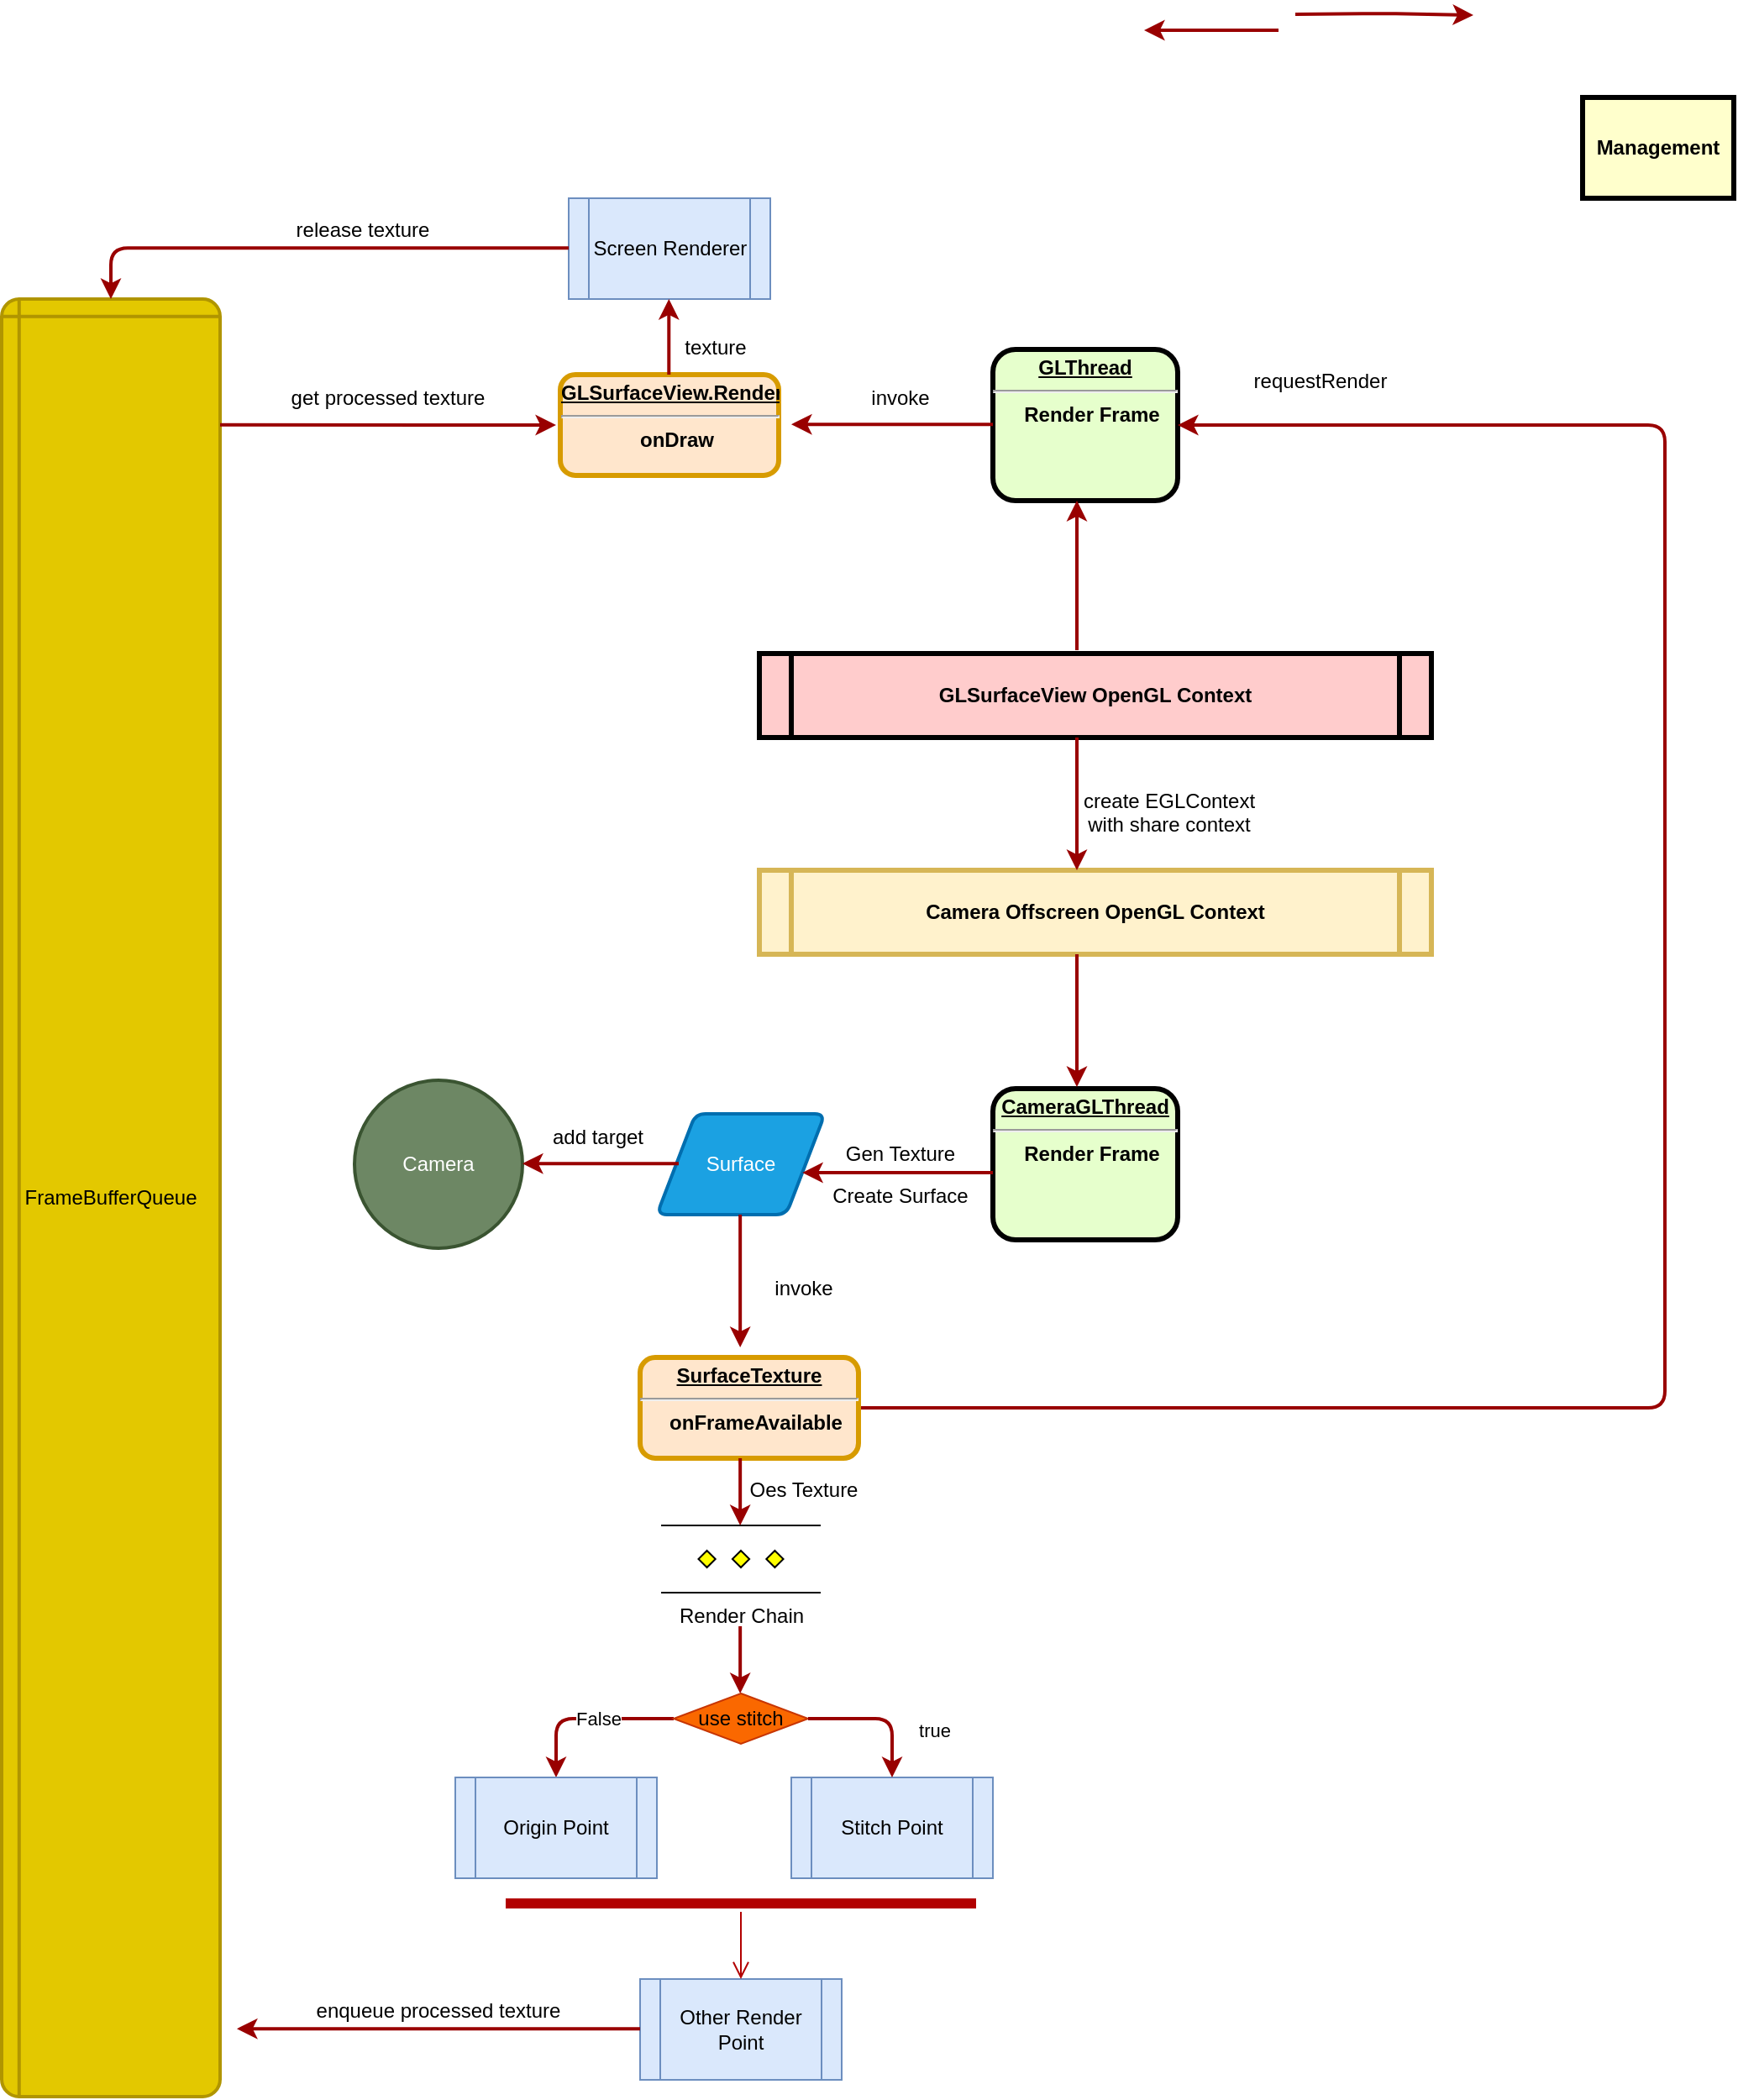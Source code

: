 <mxfile version="21.6.6" type="github">
  <diagram name="Page-1" id="c7558073-3199-34d8-9f00-42111426c3f3">
    <mxGraphModel dx="3429" dy="1688" grid="1" gridSize="10" guides="1" tooltips="1" connect="1" arrows="1" fold="1" page="1" pageScale="1" pageWidth="826" pageHeight="1169" background="none" math="0" shadow="0">
      <root>
        <mxCell id="0" />
        <mxCell id="1" parent="0" />
        <mxCell id="5" value="GLSurfaceView OpenGL Context" style="shape=process;whiteSpace=wrap;align=center;verticalAlign=middle;size=0.048;fontStyle=1;strokeWidth=3;fillColor=#FFCCCC" parent="1" vertex="1">
          <mxGeometry x="201.0" y="391" width="400" height="50" as="geometry" />
        </mxCell>
        <mxCell id="6" value="&lt;p style=&quot;margin: 0px; margin-top: 4px; text-align: center; text-decoration: underline;&quot;&gt;&lt;strong&gt;GLThread&lt;/strong&gt;&lt;/p&gt;&lt;hr&gt;&lt;p style=&quot;margin: 0px; margin-left: 8px;&quot;&gt;Render Frame&lt;/p&gt;" style="verticalAlign=middle;align=center;overflow=fill;fontSize=12;fontFamily=Helvetica;html=1;rounded=1;fontStyle=1;strokeWidth=3;fillColor=#E6FFCC" parent="1" vertex="1">
          <mxGeometry x="340" y="210" width="110" height="90" as="geometry" />
        </mxCell>
        <mxCell id="12" value="Management" style="whiteSpace=wrap;align=center;verticalAlign=middle;fontStyle=1;strokeWidth=3;fillColor=#FFFFCC" parent="1" vertex="1">
          <mxGeometry x="691" y="60.0" width="90" height="60" as="geometry" />
        </mxCell>
        <mxCell id="37" value="" style="edgeStyle=none;noEdgeStyle=1;strokeColor=#990000;strokeWidth=2" parent="1" edge="1">
          <mxGeometry width="100" height="100" relative="1" as="geometry">
            <mxPoint x="520" y="10.526" as="sourcePoint" />
            <mxPoint x="626" y="11" as="targetPoint" />
            <Array as="points">
              <mxPoint x="570" y="10" />
            </Array>
          </mxGeometry>
        </mxCell>
        <mxCell id="67" value="" style="edgeStyle=elbowEdgeStyle;elbow=horizontal;strokeColor=#990000;strokeWidth=2;exitX=1;exitY=0.5;exitDx=0;exitDy=0;entryX=1;entryY=0.5;entryDx=0;entryDy=0;" parent="1" source="LfiOazo-bAknNzq19aFs-124" target="6" edge="1">
          <mxGeometry width="100" height="100" relative="1" as="geometry">
            <mxPoint x="750.41" y="840.5" as="sourcePoint" />
            <mxPoint x="730" y="450" as="targetPoint" />
            <Array as="points">
              <mxPoint x="740" y="720" />
            </Array>
          </mxGeometry>
        </mxCell>
        <mxCell id="68" value="" style="edgeStyle=elbowEdgeStyle;elbow=horizontal;strokeColor=#990000;strokeWidth=2;exitX=0;exitY=0.5;exitDx=0;exitDy=0;" parent="1" source="LfiOazo-bAknNzq19aFs-136" edge="1">
          <mxGeometry width="100" height="100" relative="1" as="geometry">
            <mxPoint x="79.92" y="1020" as="sourcePoint" />
            <mxPoint x="80" y="1060" as="targetPoint" />
            <Array as="points">
              <mxPoint x="80" y="1050" />
            </Array>
          </mxGeometry>
        </mxCell>
        <mxCell id="LfiOazo-bAknNzq19aFs-138" value="False" style="edgeLabel;html=1;align=center;verticalAlign=middle;resizable=0;points=[];" vertex="1" connectable="0" parent="68">
          <mxGeometry x="0.331" y="3" relative="1" as="geometry">
            <mxPoint x="22" as="offset" />
          </mxGeometry>
        </mxCell>
        <mxCell id="73" value="" style="edgeStyle=elbowEdgeStyle;elbow=vertical;strokeColor=#990000;strokeWidth=2" parent="1" edge="1">
          <mxGeometry width="100" height="100" relative="1" as="geometry">
            <mxPoint x="510" y="20" as="sourcePoint" />
            <mxPoint x="430" y="20" as="targetPoint" />
            <Array as="points">
              <mxPoint x="479" y="20" />
            </Array>
          </mxGeometry>
        </mxCell>
        <mxCell id="93" value="" style="edgeStyle=elbowEdgeStyle;elbow=horizontal;strokeColor=#990000;strokeWidth=2;entryX=0.5;entryY=1;entryDx=0;entryDy=0;" parent="1" edge="1">
          <mxGeometry width="100" height="100" relative="1" as="geometry">
            <mxPoint x="390" y="389" as="sourcePoint" />
            <mxPoint x="390.5" y="300" as="targetPoint" />
            <Array as="points">
              <mxPoint x="390" y="349" />
            </Array>
          </mxGeometry>
        </mxCell>
        <mxCell id="LfiOazo-bAknNzq19aFs-99" value="Camera Offscreen OpenGL Context" style="shape=process;whiteSpace=wrap;align=center;verticalAlign=middle;size=0.048;fontStyle=1;strokeWidth=3;fillColor=#fff2cc;strokeColor=#d6b656;" vertex="1" parent="1">
          <mxGeometry x="201.0" y="520" width="400" height="50" as="geometry" />
        </mxCell>
        <mxCell id="LfiOazo-bAknNzq19aFs-100" value="" style="edgeStyle=elbowEdgeStyle;elbow=horizontal;strokeColor=#990000;strokeWidth=2" edge="1" parent="1">
          <mxGeometry width="100" height="100" relative="1" as="geometry">
            <mxPoint x="390" y="441" as="sourcePoint" />
            <mxPoint x="390" y="520" as="targetPoint" />
            <Array as="points">
              <mxPoint x="390" y="475" />
            </Array>
          </mxGeometry>
        </mxCell>
        <mxCell id="LfiOazo-bAknNzq19aFs-101" value="create EGLContext &#xa;with share context" style="text;spacingTop=-5;align=center" vertex="1" parent="1">
          <mxGeometry x="430" y="470" width="30" height="20" as="geometry" />
        </mxCell>
        <mxCell id="LfiOazo-bAknNzq19aFs-106" value="&lt;p style=&quot;margin: 0px; margin-top: 4px; text-align: center; text-decoration: underline;&quot;&gt;CameraGLThread&lt;/p&gt;&lt;hr&gt;&lt;p style=&quot;margin: 0px; margin-left: 8px;&quot;&gt;Render Frame&lt;/p&gt;" style="verticalAlign=middle;align=center;overflow=fill;fontSize=12;fontFamily=Helvetica;html=1;rounded=1;fontStyle=1;strokeWidth=3;fillColor=#E6FFCC" vertex="1" parent="1">
          <mxGeometry x="340" y="650" width="110" height="90" as="geometry" />
        </mxCell>
        <mxCell id="LfiOazo-bAknNzq19aFs-107" value="" style="edgeStyle=elbowEdgeStyle;elbow=horizontal;strokeColor=#990000;strokeWidth=2" edge="1" parent="1">
          <mxGeometry width="100" height="100" relative="1" as="geometry">
            <mxPoint x="390" y="570" as="sourcePoint" />
            <mxPoint x="390" y="649" as="targetPoint" />
            <Array as="points">
              <mxPoint x="390" y="604" />
            </Array>
          </mxGeometry>
        </mxCell>
        <mxCell id="LfiOazo-bAknNzq19aFs-108" value="FrameBufferQueue" style="shape=internalStorage;whiteSpace=wrap;html=1;dx=10;dy=10;rounded=1;arcSize=8;strokeWidth=2;fillColor=#e3c800;fontColor=#000000;strokeColor=#B09500;" vertex="1" parent="1">
          <mxGeometry x="-250" y="180" width="130" height="1070" as="geometry" />
        </mxCell>
        <mxCell id="LfiOazo-bAknNzq19aFs-109" value="Camera" style="strokeWidth=2;html=1;shape=mxgraph.flowchart.start_2;whiteSpace=wrap;fillColor=#6d8764;fontColor=#ffffff;strokeColor=#3A5431;" vertex="1" parent="1">
          <mxGeometry x="-40" y="645" width="100" height="100" as="geometry" />
        </mxCell>
        <mxCell id="LfiOazo-bAknNzq19aFs-112" value="Surface" style="shape=parallelogram;html=1;strokeWidth=2;perimeter=parallelogramPerimeter;whiteSpace=wrap;rounded=1;arcSize=12;size=0.23;fillColor=#1ba1e2;fontColor=#ffffff;strokeColor=#006EAF;" vertex="1" parent="1">
          <mxGeometry x="140" y="665" width="100" height="60" as="geometry" />
        </mxCell>
        <mxCell id="LfiOazo-bAknNzq19aFs-113" value="" style="edgeStyle=elbowEdgeStyle;elbow=vertical;strokeColor=#990000;strokeWidth=2" edge="1" parent="1" target="LfiOazo-bAknNzq19aFs-112">
          <mxGeometry width="100" height="100" relative="1" as="geometry">
            <mxPoint x="340" y="700" as="sourcePoint" />
            <mxPoint x="260" y="700" as="targetPoint" />
            <Array as="points">
              <mxPoint x="309" y="700" />
            </Array>
          </mxGeometry>
        </mxCell>
        <mxCell id="LfiOazo-bAknNzq19aFs-116" value="Gen Texture" style="text;spacingTop=-5;align=center" vertex="1" parent="1">
          <mxGeometry x="270" y="680" width="30" height="20" as="geometry" />
        </mxCell>
        <mxCell id="LfiOazo-bAknNzq19aFs-117" value="Create Surface" style="text;spacingTop=-5;align=center" vertex="1" parent="1">
          <mxGeometry x="270" y="705" width="30" height="20" as="geometry" />
        </mxCell>
        <mxCell id="LfiOazo-bAknNzq19aFs-118" value="" style="edgeStyle=elbowEdgeStyle;elbow=horizontal;strokeColor=#990000;strokeWidth=2" edge="1" parent="1">
          <mxGeometry width="100" height="100" relative="1" as="geometry">
            <mxPoint x="189.58" y="725" as="sourcePoint" />
            <mxPoint x="189.58" y="804" as="targetPoint" />
            <Array as="points">
              <mxPoint x="189.58" y="759" />
            </Array>
          </mxGeometry>
        </mxCell>
        <mxCell id="LfiOazo-bAknNzq19aFs-122" value="" style="edgeStyle=elbowEdgeStyle;elbow=vertical;strokeColor=#990000;strokeWidth=2" edge="1" parent="1">
          <mxGeometry width="100" height="100" relative="1" as="geometry">
            <mxPoint x="153" y="694.58" as="sourcePoint" />
            <mxPoint x="60" y="695" as="targetPoint" />
            <Array as="points">
              <mxPoint x="122" y="694.58" />
            </Array>
          </mxGeometry>
        </mxCell>
        <mxCell id="LfiOazo-bAknNzq19aFs-123" value="add target" style="text;spacingTop=-5;align=center" vertex="1" parent="1">
          <mxGeometry x="90" y="670" width="30" height="20" as="geometry" />
        </mxCell>
        <mxCell id="LfiOazo-bAknNzq19aFs-124" value="&lt;p style=&quot;margin: 0px; margin-top: 4px; text-align: center; text-decoration: underline;&quot;&gt;SurfaceTexture&lt;/p&gt;&lt;hr&gt;&lt;p style=&quot;margin: 0px; margin-left: 8px;&quot;&gt;onFrameAvailable&lt;/p&gt;" style="verticalAlign=middle;align=center;overflow=fill;fontSize=12;fontFamily=Helvetica;html=1;rounded=1;fontStyle=1;strokeWidth=3;fillColor=#ffe6cc;strokeColor=#d79b00;" vertex="1" parent="1">
          <mxGeometry x="130" y="810" width="130" height="60" as="geometry" />
        </mxCell>
        <mxCell id="LfiOazo-bAknNzq19aFs-126" value="Render Chain" style="verticalLabelPosition=bottom;verticalAlign=top;html=1;shape=mxgraph.flowchart.parallel_mode;pointerEvents=1" vertex="1" parent="1">
          <mxGeometry x="142.5" y="910" width="95" height="40" as="geometry" />
        </mxCell>
        <mxCell id="LfiOazo-bAknNzq19aFs-127" value="invoke" style="text;spacingTop=-5;align=center" vertex="1" parent="1">
          <mxGeometry x="212.5" y="760" width="30" height="20" as="geometry" />
        </mxCell>
        <mxCell id="LfiOazo-bAknNzq19aFs-128" value="" style="edgeStyle=elbowEdgeStyle;elbow=horizontal;strokeColor=#990000;strokeWidth=2" edge="1" parent="1">
          <mxGeometry width="100" height="100" relative="1" as="geometry">
            <mxPoint x="189.58" y="870" as="sourcePoint" />
            <mxPoint x="190" y="910" as="targetPoint" />
            <Array as="points">
              <mxPoint x="189.58" y="904" />
            </Array>
          </mxGeometry>
        </mxCell>
        <mxCell id="LfiOazo-bAknNzq19aFs-129" value="Oes Texture" style="text;spacingTop=-5;align=center" vertex="1" parent="1">
          <mxGeometry x="212.5" y="880" width="30" height="20" as="geometry" />
        </mxCell>
        <mxCell id="LfiOazo-bAknNzq19aFs-133" value="Stitch Point" style="shape=process;whiteSpace=wrap;html=1;backgroundOutline=1;fillColor=#dae8fc;strokeColor=#6c8ebf;" vertex="1" parent="1">
          <mxGeometry x="220" y="1060" width="120" height="60" as="geometry" />
        </mxCell>
        <mxCell id="LfiOazo-bAknNzq19aFs-134" value="Origin Point" style="shape=process;whiteSpace=wrap;html=1;backgroundOutline=1;fillColor=#dae8fc;strokeColor=#6c8ebf;" vertex="1" parent="1">
          <mxGeometry x="20" y="1060" width="120" height="60" as="geometry" />
        </mxCell>
        <mxCell id="LfiOazo-bAknNzq19aFs-135" value="Other Render Point" style="shape=process;whiteSpace=wrap;html=1;backgroundOutline=1;fillColor=#dae8fc;strokeColor=#6c8ebf;" vertex="1" parent="1">
          <mxGeometry x="130" y="1180" width="120" height="60" as="geometry" />
        </mxCell>
        <mxCell id="LfiOazo-bAknNzq19aFs-136" value="use stitch" style="rhombus;whiteSpace=wrap;html=1;fillColor=#fa6800;fontColor=#000000;strokeColor=#C73500;" vertex="1" parent="1">
          <mxGeometry x="150" y="1010" width="80" height="30" as="geometry" />
        </mxCell>
        <mxCell id="LfiOazo-bAknNzq19aFs-137" value="" style="edgeStyle=elbowEdgeStyle;elbow=horizontal;strokeColor=#990000;strokeWidth=2" edge="1" parent="1">
          <mxGeometry width="100" height="100" relative="1" as="geometry">
            <mxPoint x="189.58" y="970" as="sourcePoint" />
            <mxPoint x="190" y="1010" as="targetPoint" />
            <Array as="points">
              <mxPoint x="189.58" y="1004" />
            </Array>
          </mxGeometry>
        </mxCell>
        <mxCell id="LfiOazo-bAknNzq19aFs-139" value="" style="edgeStyle=elbowEdgeStyle;elbow=horizontal;strokeColor=#990000;strokeWidth=2;exitX=1;exitY=0.5;exitDx=0;exitDy=0;" edge="1" parent="1" source="LfiOazo-bAknNzq19aFs-136">
          <mxGeometry width="100" height="100" relative="1" as="geometry">
            <mxPoint x="160" y="1035" as="sourcePoint" />
            <mxPoint x="280" y="1060" as="targetPoint" />
            <Array as="points">
              <mxPoint x="280" y="1050" />
            </Array>
          </mxGeometry>
        </mxCell>
        <mxCell id="LfiOazo-bAknNzq19aFs-140" value="true" style="edgeLabel;html=1;align=center;verticalAlign=middle;resizable=0;points=[];" vertex="1" connectable="0" parent="LfiOazo-bAknNzq19aFs-139">
          <mxGeometry x="0.331" y="3" relative="1" as="geometry">
            <mxPoint x="22" as="offset" />
          </mxGeometry>
        </mxCell>
        <mxCell id="LfiOazo-bAknNzq19aFs-141" value="" style="shape=line;html=1;strokeWidth=6;strokeColor=#B20000;fillColor=#e51400;fontColor=#ffffff;" vertex="1" parent="1">
          <mxGeometry x="50" y="1130" width="280" height="10" as="geometry" />
        </mxCell>
        <mxCell id="LfiOazo-bAknNzq19aFs-142" value="" style="edgeStyle=orthogonalEdgeStyle;html=1;verticalAlign=bottom;endArrow=open;endSize=8;strokeColor=#B20000;rounded=0;fillColor=#e51400;" edge="1" source="LfiOazo-bAknNzq19aFs-141" parent="1">
          <mxGeometry relative="1" as="geometry">
            <mxPoint x="190" y="1180" as="targetPoint" />
          </mxGeometry>
        </mxCell>
        <mxCell id="LfiOazo-bAknNzq19aFs-143" value="" style="edgeStyle=elbowEdgeStyle;elbow=vertical;strokeColor=#990000;strokeWidth=2" edge="1" parent="1">
          <mxGeometry width="100" height="100" relative="1" as="geometry">
            <mxPoint x="130" y="1209.58" as="sourcePoint" />
            <mxPoint x="-110" y="1210" as="targetPoint" />
            <Array as="points">
              <mxPoint x="99" y="1209.58" />
            </Array>
          </mxGeometry>
        </mxCell>
        <mxCell id="LfiOazo-bAknNzq19aFs-144" value="enqueue processed texture" style="text;spacingTop=-5;align=center" vertex="1" parent="1">
          <mxGeometry x="-5" y="1190" width="30" height="20" as="geometry" />
        </mxCell>
        <mxCell id="LfiOazo-bAknNzq19aFs-145" value="requestRender" style="text;spacingTop=-5;align=center" vertex="1" parent="1">
          <mxGeometry x="520" y="220" width="30" height="20" as="geometry" />
        </mxCell>
        <mxCell id="LfiOazo-bAknNzq19aFs-146" value="&lt;p style=&quot;margin: 0px; margin-top: 4px; text-align: center; text-decoration: underline;&quot;&gt;GLSurfaceView.Render&lt;/p&gt;&lt;hr&gt;&lt;p style=&quot;margin: 0px; margin-left: 8px;&quot;&gt;onDraw&lt;/p&gt;" style="verticalAlign=middle;align=center;overflow=fill;fontSize=12;fontFamily=Helvetica;html=1;rounded=1;fontStyle=1;strokeWidth=3;fillColor=#ffe6cc;strokeColor=#d79b00;" vertex="1" parent="1">
          <mxGeometry x="82.5" y="225" width="130" height="60" as="geometry" />
        </mxCell>
        <mxCell id="LfiOazo-bAknNzq19aFs-147" value="" style="edgeStyle=elbowEdgeStyle;elbow=vertical;strokeColor=#990000;strokeWidth=2" edge="1" parent="1">
          <mxGeometry width="100" height="100" relative="1" as="geometry">
            <mxPoint x="340" y="254.58" as="sourcePoint" />
            <mxPoint x="220" y="255" as="targetPoint" />
            <Array as="points">
              <mxPoint x="309" y="254.58" />
            </Array>
          </mxGeometry>
        </mxCell>
        <mxCell id="LfiOazo-bAknNzq19aFs-148" value="invoke" style="text;spacingTop=-5;align=center" vertex="1" parent="1">
          <mxGeometry x="270" y="230" width="30" height="20" as="geometry" />
        </mxCell>
        <mxCell id="LfiOazo-bAknNzq19aFs-149" value="" style="edgeStyle=elbowEdgeStyle;elbow=vertical;strokeColor=#990000;strokeWidth=2;exitX=1;exitY=0.07;exitDx=0;exitDy=0;exitPerimeter=0;" edge="1" parent="1" source="LfiOazo-bAknNzq19aFs-108">
          <mxGeometry width="100" height="100" relative="1" as="geometry">
            <mxPoint x="-80" y="255" as="sourcePoint" />
            <mxPoint x="80" y="254.58" as="targetPoint" />
            <Array as="points">
              <mxPoint x="-90" y="255" />
            </Array>
          </mxGeometry>
        </mxCell>
        <mxCell id="LfiOazo-bAknNzq19aFs-151" value="get processed texture" style="text;spacingTop=-5;align=center" vertex="1" parent="1">
          <mxGeometry x="-35" y="230" width="30" height="20" as="geometry" />
        </mxCell>
        <mxCell id="LfiOazo-bAknNzq19aFs-152" value="Screen Renderer" style="shape=process;whiteSpace=wrap;html=1;backgroundOutline=1;fillColor=#dae8fc;strokeColor=#6c8ebf;" vertex="1" parent="1">
          <mxGeometry x="87.5" y="120" width="120" height="60" as="geometry" />
        </mxCell>
        <mxCell id="LfiOazo-bAknNzq19aFs-153" value="" style="edgeStyle=elbowEdgeStyle;elbow=horizontal;strokeColor=#990000;strokeWidth=2;entryX=0.5;entryY=1;entryDx=0;entryDy=0;" edge="1" parent="1" target="LfiOazo-bAknNzq19aFs-152">
          <mxGeometry width="100" height="100" relative="1" as="geometry">
            <mxPoint x="147.14" y="225" as="sourcePoint" />
            <mxPoint x="147.64" y="190.5" as="targetPoint" />
            <Array as="points">
              <mxPoint x="147.14" y="239.5" />
            </Array>
          </mxGeometry>
        </mxCell>
        <mxCell id="LfiOazo-bAknNzq19aFs-155" value="texture" style="text;spacingTop=-5;align=center" vertex="1" parent="1">
          <mxGeometry x="160" y="200" width="30" height="20" as="geometry" />
        </mxCell>
        <mxCell id="LfiOazo-bAknNzq19aFs-156" value="" style="edgeStyle=elbowEdgeStyle;elbow=vertical;strokeColor=#990000;strokeWidth=2;entryX=0.5;entryY=0;entryDx=0;entryDy=0;" edge="1" parent="1" target="LfiOazo-bAknNzq19aFs-108">
          <mxGeometry width="100" height="100" relative="1" as="geometry">
            <mxPoint x="87.5" y="149.64" as="sourcePoint" />
            <mxPoint x="-180" y="170" as="targetPoint" />
            <Array as="points">
              <mxPoint x="56.5" y="149.64" />
            </Array>
          </mxGeometry>
        </mxCell>
        <mxCell id="LfiOazo-bAknNzq19aFs-157" value="release texture" style="text;spacingTop=-5;align=center" vertex="1" parent="1">
          <mxGeometry x="-50" y="130" width="30" height="20" as="geometry" />
        </mxCell>
      </root>
    </mxGraphModel>
  </diagram>
</mxfile>
